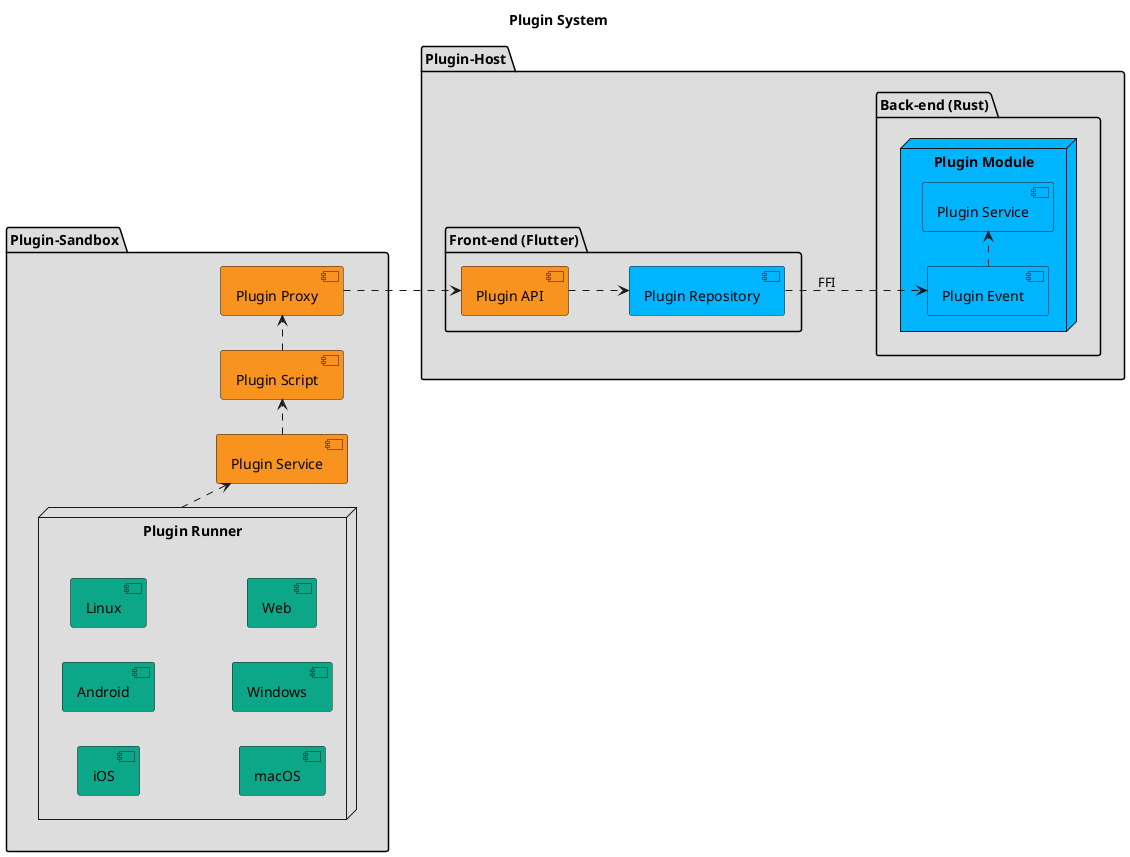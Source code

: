 @startuml
title Plugin System
left to right direction
skinparam linetype polyline

package "Plugin-Sandbox"  #DDDDDD {
    component [Plugin Script] as plugin_script #F7931E
    component [Plugin Proxy] as plugin_proxy #F7931E
    component [Plugin Service] as plugin_service #F7931E

    node "Plugin Runner" as plugin_runner {
       component [iOS] #0CA789
       component [Android] #0CA789
       component [Linux] #0CA789
       component [macOS] #0CA789
       component [Windows] #0CA789
       component [Web] #0CA789
    }
}

package Plugin-Host #DDDDDD {
    package "Front-end (Flutter)" {
        component [Plugin API] as plugin_api #F7931E
        component [Plugin Repository] as plugin_repo #00B5FF
    }

    package "Back-end (Rust)" {
        node "Plugin Module" as plugin_module #00B5FF {
            component [Plugin Event] as plugin_event #00B5FF
            component [Plugin Service] as plugin_rust_service #00B5FF
        }
    }
}

plugin_runner ..> plugin_service
plugin_service .> plugin_script
plugin_script .> plugin_proxy
plugin_proxy ..> plugin_api
plugin_api ..> plugin_repo
plugin_repo ..> plugin_event : FFI
plugin_event .> plugin_rust_service
@enduml